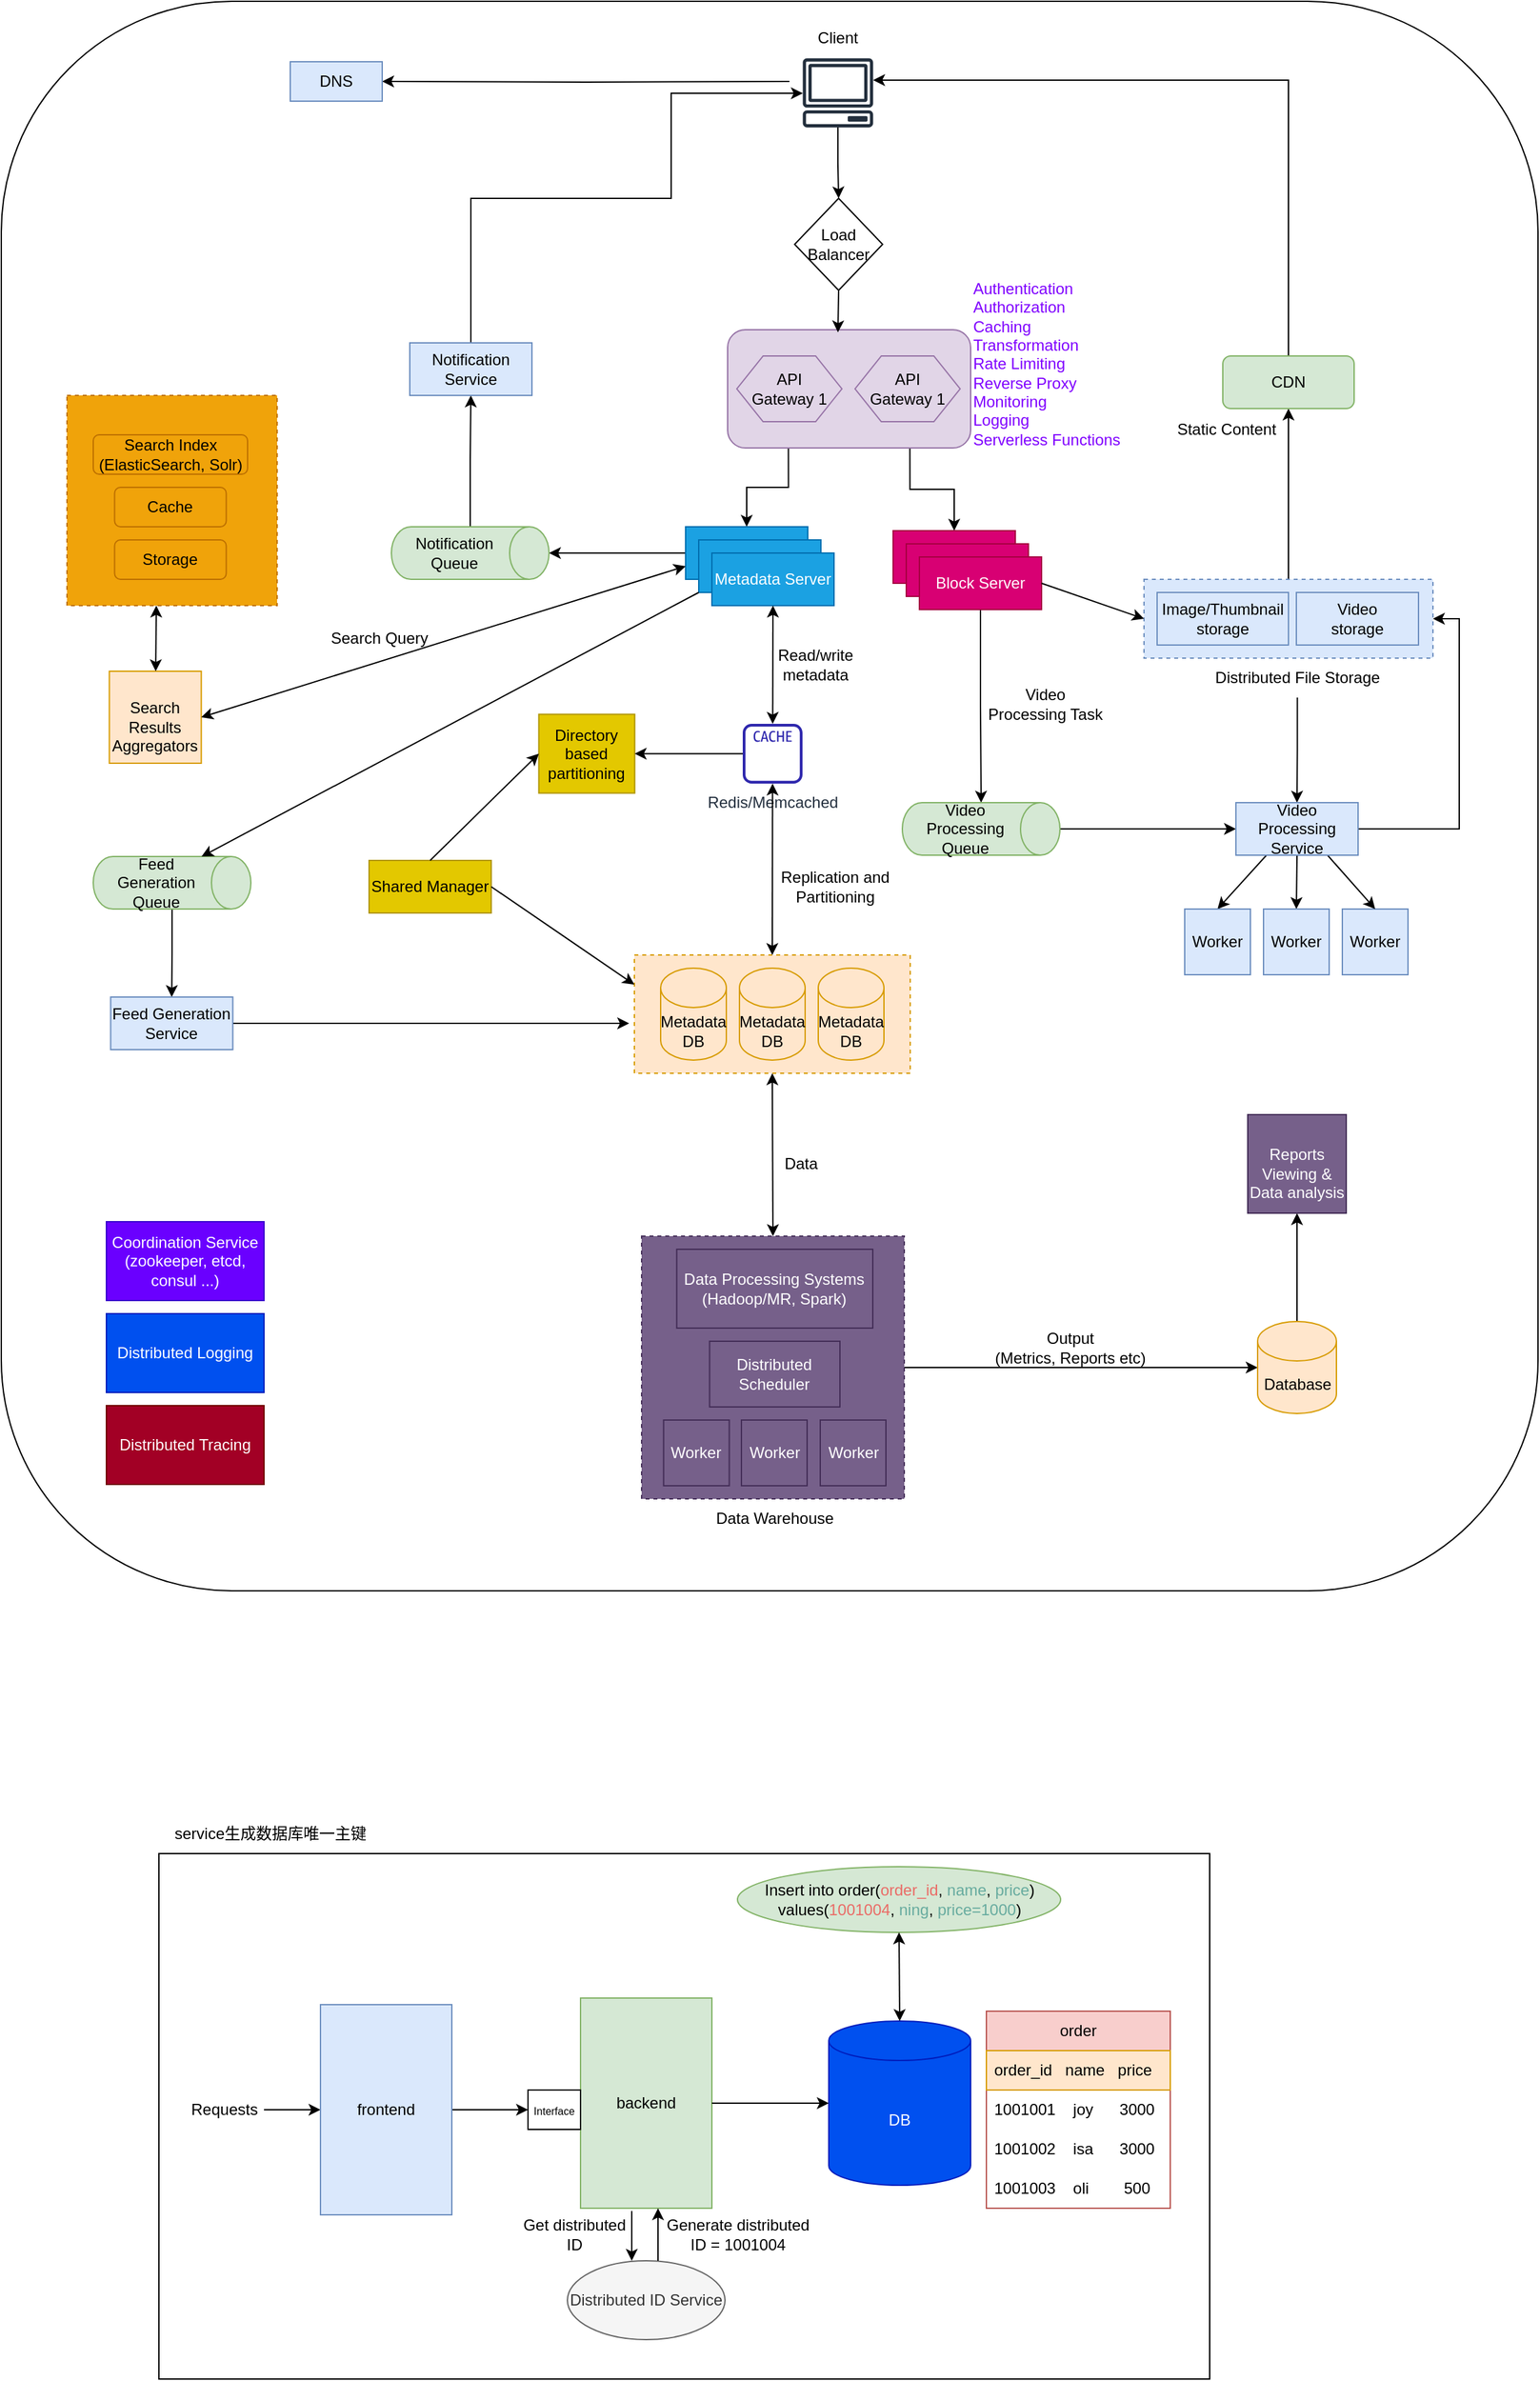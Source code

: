 <mxfile version="22.1.11" type="github">
  <diagram name="Page-1" id="9dz_OU0nqz03ez0ocMIT">
    <mxGraphModel dx="2284" dy="780" grid="1" gridSize="10" guides="1" tooltips="1" connect="1" arrows="1" fold="1" page="1" pageScale="1" pageWidth="850" pageHeight="1100" math="0" shadow="0">
      <root>
        <mxCell id="0" />
        <mxCell id="1" parent="0" />
        <mxCell id="iRlKEebmr21ZPYE23wWA-28" value="" style="rounded=0;whiteSpace=wrap;html=1;" vertex="1" parent="1">
          <mxGeometry x="-80" y="1520" width="800" height="400" as="geometry" />
        </mxCell>
        <mxCell id="YpI6oe4IFo95CnMG9ItT-106" value="" style="rounded=1;whiteSpace=wrap;html=1;" parent="1" vertex="1">
          <mxGeometry x="-200" y="110" width="1170" height="1210" as="geometry" />
        </mxCell>
        <mxCell id="YpI6oe4IFo95CnMG9ItT-58" style="edgeStyle=orthogonalEdgeStyle;rounded=0;orthogonalLoop=1;jettySize=auto;html=1;exitX=0.75;exitY=1;exitDx=0;exitDy=0;entryX=0.5;entryY=0;entryDx=0;entryDy=0;" parent="1" source="YpI6oe4IFo95CnMG9ItT-54" target="YpI6oe4IFo95CnMG9ItT-10" edge="1">
          <mxGeometry relative="1" as="geometry" />
        </mxCell>
        <mxCell id="YpI6oe4IFo95CnMG9ItT-59" style="edgeStyle=orthogonalEdgeStyle;rounded=0;orthogonalLoop=1;jettySize=auto;html=1;exitX=0.25;exitY=1;exitDx=0;exitDy=0;entryX=0.5;entryY=0;entryDx=0;entryDy=0;" parent="1" source="YpI6oe4IFo95CnMG9ItT-54" target="YpI6oe4IFo95CnMG9ItT-7" edge="1">
          <mxGeometry relative="1" as="geometry" />
        </mxCell>
        <mxCell id="YpI6oe4IFo95CnMG9ItT-54" value="" style="rounded=1;whiteSpace=wrap;html=1;fillColor=#e1d5e7;strokeColor=#9673a6;" parent="1" vertex="1">
          <mxGeometry x="353" y="360" width="185" height="90" as="geometry" />
        </mxCell>
        <mxCell id="YpI6oe4IFo95CnMG9ItT-99" style="edgeStyle=orthogonalEdgeStyle;rounded=0;orthogonalLoop=1;jettySize=auto;html=1;entryX=0;entryY=0.5;entryDx=0;entryDy=0;entryPerimeter=0;" parent="1" source="YpI6oe4IFo95CnMG9ItT-44" target="YpI6oe4IFo95CnMG9ItT-45" edge="1">
          <mxGeometry relative="1" as="geometry" />
        </mxCell>
        <mxCell id="YpI6oe4IFo95CnMG9ItT-44" value="" style="whiteSpace=wrap;html=1;aspect=fixed;strokeWidth=1;dashed=1;fillColor=#76608a;fontColor=#ffffff;strokeColor=#432D57;" parent="1" vertex="1">
          <mxGeometry x="287.5" y="1050" width="200" height="200" as="geometry" />
        </mxCell>
        <mxCell id="YpI6oe4IFo95CnMG9ItT-87" style="edgeStyle=orthogonalEdgeStyle;rounded=0;orthogonalLoop=1;jettySize=auto;html=1;entryX=0.5;entryY=1;entryDx=0;entryDy=0;" parent="1" source="YpI6oe4IFo95CnMG9ItT-33" target="YpI6oe4IFo95CnMG9ItT-30" edge="1">
          <mxGeometry relative="1" as="geometry" />
        </mxCell>
        <mxCell id="YpI6oe4IFo95CnMG9ItT-33" value="" style="rounded=0;whiteSpace=wrap;html=1;dashed=1;fillColor=#dae8fc;strokeColor=#6c8ebf;" parent="1" vertex="1">
          <mxGeometry x="670" y="550" width="220" height="60" as="geometry" />
        </mxCell>
        <mxCell id="YpI6oe4IFo95CnMG9ItT-26" value="" style="rounded=0;whiteSpace=wrap;html=1;dashed=1;fillColor=#ffe6cc;strokeColor=#d79b00;" parent="1" vertex="1">
          <mxGeometry x="282" y="836" width="210" height="90" as="geometry" />
        </mxCell>
        <mxCell id="YpI6oe4IFo95CnMG9ItT-20" value="" style="whiteSpace=wrap;html=1;aspect=fixed;strokeWidth=1;dashed=1;fillColor=#f0a30a;fontColor=#000000;strokeColor=#BD7000;" parent="1" vertex="1">
          <mxGeometry x="-150" y="410" width="160" height="160" as="geometry" />
        </mxCell>
        <mxCell id="YpI6oe4IFo95CnMG9ItT-51" style="edgeStyle=orthogonalEdgeStyle;rounded=0;orthogonalLoop=1;jettySize=auto;html=1;entryX=0.5;entryY=0;entryDx=0;entryDy=0;" parent="1" source="YpI6oe4IFo95CnMG9ItT-1" target="YpI6oe4IFo95CnMG9ItT-4" edge="1">
          <mxGeometry relative="1" as="geometry" />
        </mxCell>
        <mxCell id="YpI6oe4IFo95CnMG9ItT-64" style="edgeStyle=orthogonalEdgeStyle;rounded=0;orthogonalLoop=1;jettySize=auto;html=1;entryX=1;entryY=0.5;entryDx=0;entryDy=0;" parent="1" target="YpI6oe4IFo95CnMG9ItT-3" edge="1">
          <mxGeometry relative="1" as="geometry">
            <mxPoint x="400" y="171" as="sourcePoint" />
          </mxGeometry>
        </mxCell>
        <mxCell id="YpI6oe4IFo95CnMG9ItT-1" value="" style="sketch=0;outlineConnect=0;fontColor=#232F3E;gradientColor=none;fillColor=#232F3D;strokeColor=none;dashed=0;verticalLabelPosition=bottom;verticalAlign=top;align=center;html=1;fontSize=12;fontStyle=0;aspect=fixed;pointerEvents=1;shape=mxgraph.aws4.client;" parent="1" vertex="1">
          <mxGeometry x="410" y="153.38" width="54" height="52.62" as="geometry" />
        </mxCell>
        <mxCell id="YpI6oe4IFo95CnMG9ItT-2" value="Client" style="text;html=1;strokeColor=none;fillColor=none;align=center;verticalAlign=middle;whiteSpace=wrap;rounded=0;" parent="1" vertex="1">
          <mxGeometry x="407" y="123.38" width="60" height="30" as="geometry" />
        </mxCell>
        <mxCell id="YpI6oe4IFo95CnMG9ItT-3" value="DNS" style="rounded=0;whiteSpace=wrap;html=1;fillColor=#dae8fc;strokeColor=#6c8ebf;" parent="1" vertex="1">
          <mxGeometry x="20" y="156" width="70" height="30" as="geometry" />
        </mxCell>
        <mxCell id="YpI6oe4IFo95CnMG9ItT-55" style="edgeStyle=orthogonalEdgeStyle;rounded=0;orthogonalLoop=1;jettySize=auto;html=1;exitX=0.5;exitY=1;exitDx=0;exitDy=0;entryX=0.454;entryY=0.022;entryDx=0;entryDy=0;entryPerimeter=0;" parent="1" source="YpI6oe4IFo95CnMG9ItT-4" target="YpI6oe4IFo95CnMG9ItT-54" edge="1">
          <mxGeometry relative="1" as="geometry" />
        </mxCell>
        <mxCell id="YpI6oe4IFo95CnMG9ItT-4" value="Load Balancer" style="rhombus;whiteSpace=wrap;html=1;" parent="1" vertex="1">
          <mxGeometry x="404" y="260" width="67" height="70" as="geometry" />
        </mxCell>
        <mxCell id="YpI6oe4IFo95CnMG9ItT-5" value="API &lt;br&gt;Gateway 1" style="shape=hexagon;perimeter=hexagonPerimeter2;whiteSpace=wrap;html=1;fixedSize=1;fillColor=#e1d5e7;strokeColor=#9673a6;" parent="1" vertex="1">
          <mxGeometry x="360" y="380" width="80" height="50" as="geometry" />
        </mxCell>
        <mxCell id="YpI6oe4IFo95CnMG9ItT-6" value="API &lt;br&gt;Gateway 1" style="shape=hexagon;perimeter=hexagonPerimeter2;whiteSpace=wrap;html=1;fixedSize=1;fillColor=#e1d5e7;strokeColor=#9673a6;" parent="1" vertex="1">
          <mxGeometry x="450" y="380" width="80" height="50" as="geometry" />
        </mxCell>
        <mxCell id="YpI6oe4IFo95CnMG9ItT-60" style="edgeStyle=orthogonalEdgeStyle;rounded=0;orthogonalLoop=1;jettySize=auto;html=1;entryX=0.5;entryY=0;entryDx=0;entryDy=0;entryPerimeter=0;" parent="1" source="YpI6oe4IFo95CnMG9ItT-7" target="YpI6oe4IFo95CnMG9ItT-14" edge="1">
          <mxGeometry relative="1" as="geometry" />
        </mxCell>
        <mxCell id="YpI6oe4IFo95CnMG9ItT-7" value="" style="rounded=0;whiteSpace=wrap;html=1;fillColor=#1ba1e2;fontColor=#ffffff;strokeColor=#006EAF;" parent="1" vertex="1">
          <mxGeometry x="321" y="510" width="93" height="40" as="geometry" />
        </mxCell>
        <mxCell id="YpI6oe4IFo95CnMG9ItT-8" value="" style="rounded=0;whiteSpace=wrap;html=1;fillColor=#1ba1e2;fontColor=#ffffff;strokeColor=#006EAF;" parent="1" vertex="1">
          <mxGeometry x="331" y="520" width="93" height="40" as="geometry" />
        </mxCell>
        <mxCell id="YpI6oe4IFo95CnMG9ItT-9" value="Metadata Server" style="rounded=0;whiteSpace=wrap;html=1;fillColor=#1ba1e2;fontColor=#ffffff;strokeColor=#006EAF;" parent="1" vertex="1">
          <mxGeometry x="341" y="530" width="93" height="40" as="geometry" />
        </mxCell>
        <mxCell id="YpI6oe4IFo95CnMG9ItT-10" value="" style="rounded=0;whiteSpace=wrap;html=1;fillColor=#d80073;fontColor=#ffffff;strokeColor=#A50040;" parent="1" vertex="1">
          <mxGeometry x="479" y="513" width="93" height="40" as="geometry" />
        </mxCell>
        <mxCell id="YpI6oe4IFo95CnMG9ItT-11" value="" style="rounded=0;whiteSpace=wrap;html=1;fillColor=#d80073;fontColor=#ffffff;strokeColor=#A50040;" parent="1" vertex="1">
          <mxGeometry x="489" y="523" width="93" height="40" as="geometry" />
        </mxCell>
        <mxCell id="YpI6oe4IFo95CnMG9ItT-84" style="edgeStyle=orthogonalEdgeStyle;rounded=0;orthogonalLoop=1;jettySize=auto;html=1;exitX=0.5;exitY=1;exitDx=0;exitDy=0;" parent="1" source="YpI6oe4IFo95CnMG9ItT-12" target="YpI6oe4IFo95CnMG9ItT-34" edge="1">
          <mxGeometry relative="1" as="geometry" />
        </mxCell>
        <mxCell id="YpI6oe4IFo95CnMG9ItT-12" value="Block Server" style="rounded=0;whiteSpace=wrap;html=1;fillColor=#d80073;fontColor=#ffffff;strokeColor=#A50040;" parent="1" vertex="1">
          <mxGeometry x="499" y="533" width="93" height="40" as="geometry" />
        </mxCell>
        <mxCell id="YpI6oe4IFo95CnMG9ItT-61" style="edgeStyle=orthogonalEdgeStyle;rounded=0;orthogonalLoop=1;jettySize=auto;html=1;" parent="1" source="YpI6oe4IFo95CnMG9ItT-14" target="YpI6oe4IFo95CnMG9ItT-15" edge="1">
          <mxGeometry relative="1" as="geometry" />
        </mxCell>
        <mxCell id="YpI6oe4IFo95CnMG9ItT-14" value="Notification Queue" style="shape=cylinder3;whiteSpace=wrap;html=1;boundedLbl=1;backgroundOutline=1;size=15;direction=south;fillColor=#d5e8d4;strokeColor=#82b366;" parent="1" vertex="1">
          <mxGeometry x="97" y="510" width="120" height="40" as="geometry" />
        </mxCell>
        <mxCell id="YpI6oe4IFo95CnMG9ItT-62" style="edgeStyle=orthogonalEdgeStyle;rounded=0;orthogonalLoop=1;jettySize=auto;html=1;" parent="1" source="YpI6oe4IFo95CnMG9ItT-15" target="YpI6oe4IFo95CnMG9ItT-1" edge="1">
          <mxGeometry relative="1" as="geometry">
            <Array as="points">
              <mxPoint x="158" y="260" />
              <mxPoint x="310" y="260" />
              <mxPoint x="310" y="180" />
            </Array>
          </mxGeometry>
        </mxCell>
        <mxCell id="YpI6oe4IFo95CnMG9ItT-15" value="Notification Service" style="rounded=0;whiteSpace=wrap;html=1;fillColor=#dae8fc;strokeColor=#6c8ebf;" parent="1" vertex="1">
          <mxGeometry x="111" y="370" width="93" height="40" as="geometry" />
        </mxCell>
        <mxCell id="YpI6oe4IFo95CnMG9ItT-16" value="&lt;br&gt;Search Results Aggregators" style="whiteSpace=wrap;html=1;aspect=fixed;fillColor=#ffe6cc;strokeColor=#d79b00;" parent="1" vertex="1">
          <mxGeometry x="-117.75" y="620" width="70" height="70" as="geometry" />
        </mxCell>
        <mxCell id="YpI6oe4IFo95CnMG9ItT-17" value="Storage" style="rounded=1;whiteSpace=wrap;html=1;fillColor=#f0a30a;fontColor=#000000;strokeColor=#BD7000;" parent="1" vertex="1">
          <mxGeometry x="-113.75" y="520" width="85" height="30" as="geometry" />
        </mxCell>
        <mxCell id="YpI6oe4IFo95CnMG9ItT-18" value="Cache" style="rounded=1;whiteSpace=wrap;html=1;fillColor=#f0a30a;fontColor=#000000;strokeColor=#BD7000;" parent="1" vertex="1">
          <mxGeometry x="-113.75" y="480" width="85" height="30" as="geometry" />
        </mxCell>
        <mxCell id="YpI6oe4IFo95CnMG9ItT-19" value="Search Index&lt;br&gt;(ElasticSearch, Solr)" style="rounded=1;whiteSpace=wrap;html=1;fillColor=#f0a30a;fontColor=#000000;strokeColor=#BD7000;" parent="1" vertex="1">
          <mxGeometry x="-130" y="440" width="117.5" height="30" as="geometry" />
        </mxCell>
        <mxCell id="YpI6oe4IFo95CnMG9ItT-75" style="edgeStyle=orthogonalEdgeStyle;rounded=0;orthogonalLoop=1;jettySize=auto;html=1;exitX=1;exitY=0.5;exitDx=0;exitDy=0;exitPerimeter=0;entryX=0.5;entryY=0;entryDx=0;entryDy=0;" parent="1" source="YpI6oe4IFo95CnMG9ItT-21" target="YpI6oe4IFo95CnMG9ItT-74" edge="1">
          <mxGeometry relative="1" as="geometry" />
        </mxCell>
        <mxCell id="YpI6oe4IFo95CnMG9ItT-21" value="Feed Generation Queue" style="shape=cylinder3;whiteSpace=wrap;html=1;boundedLbl=1;backgroundOutline=1;size=15;direction=south;fillColor=#d5e8d4;strokeColor=#82b366;" parent="1" vertex="1">
          <mxGeometry x="-130" y="761" width="120" height="40" as="geometry" />
        </mxCell>
        <mxCell id="YpI6oe4IFo95CnMG9ItT-22" value="Metadata&lt;br&gt;DB" style="shape=cylinder3;whiteSpace=wrap;html=1;boundedLbl=1;backgroundOutline=1;size=15;fillColor=#ffe6cc;strokeColor=#d79b00;" parent="1" vertex="1">
          <mxGeometry x="302" y="846" width="50" height="70" as="geometry" />
        </mxCell>
        <mxCell id="YpI6oe4IFo95CnMG9ItT-23" value="Metadata&lt;br&gt;DB" style="shape=cylinder3;whiteSpace=wrap;html=1;boundedLbl=1;backgroundOutline=1;size=15;fillColor=#ffe6cc;strokeColor=#d79b00;" parent="1" vertex="1">
          <mxGeometry x="362" y="846" width="50" height="70" as="geometry" />
        </mxCell>
        <mxCell id="YpI6oe4IFo95CnMG9ItT-24" value="Metadata&lt;br&gt;DB" style="shape=cylinder3;whiteSpace=wrap;html=1;boundedLbl=1;backgroundOutline=1;size=15;fillColor=#ffe6cc;strokeColor=#d79b00;" parent="1" vertex="1">
          <mxGeometry x="422" y="846" width="50" height="70" as="geometry" />
        </mxCell>
        <mxCell id="YpI6oe4IFo95CnMG9ItT-27" value="Shared Manager" style="rounded=0;whiteSpace=wrap;html=1;fillColor=#e3c800;fontColor=#000000;strokeColor=#B09500;" parent="1" vertex="1">
          <mxGeometry x="80" y="764" width="93" height="40" as="geometry" />
        </mxCell>
        <mxCell id="YpI6oe4IFo95CnMG9ItT-28" value="Directory based partitioning" style="rounded=0;whiteSpace=wrap;html=1;fillColor=#e3c800;fontColor=#000000;strokeColor=#B09500;" parent="1" vertex="1">
          <mxGeometry x="209.25" y="652.75" width="73" height="60" as="geometry" />
        </mxCell>
        <mxCell id="YpI6oe4IFo95CnMG9ItT-80" style="edgeStyle=orthogonalEdgeStyle;rounded=0;orthogonalLoop=1;jettySize=auto;html=1;entryX=1;entryY=0.5;entryDx=0;entryDy=0;" parent="1" source="YpI6oe4IFo95CnMG9ItT-29" target="YpI6oe4IFo95CnMG9ItT-28" edge="1">
          <mxGeometry relative="1" as="geometry" />
        </mxCell>
        <mxCell id="YpI6oe4IFo95CnMG9ItT-29" value="Redis/Memcached" style="sketch=0;outlineConnect=0;fontColor=#232F3E;gradientColor=none;fillColor=#2E27AD;strokeColor=none;dashed=0;verticalLabelPosition=bottom;verticalAlign=top;align=center;html=1;fontSize=12;fontStyle=0;aspect=fixed;pointerEvents=1;shape=mxgraph.aws4.cache_node;" parent="1" vertex="1">
          <mxGeometry x="364.5" y="660" width="45.5" height="45.5" as="geometry" />
        </mxCell>
        <mxCell id="YpI6oe4IFo95CnMG9ItT-52" style="edgeStyle=orthogonalEdgeStyle;rounded=0;orthogonalLoop=1;jettySize=auto;html=1;" parent="1" source="YpI6oe4IFo95CnMG9ItT-30" target="YpI6oe4IFo95CnMG9ItT-1" edge="1">
          <mxGeometry relative="1" as="geometry">
            <Array as="points">
              <mxPoint x="780" y="170" />
            </Array>
          </mxGeometry>
        </mxCell>
        <mxCell id="YpI6oe4IFo95CnMG9ItT-30" value="CDN" style="rounded=1;whiteSpace=wrap;html=1;fillColor=#d5e8d4;strokeColor=#82b366;" parent="1" vertex="1">
          <mxGeometry x="730" y="380" width="100" height="40" as="geometry" />
        </mxCell>
        <mxCell id="YpI6oe4IFo95CnMG9ItT-31" value="Image/Thumbnail storage" style="rounded=0;whiteSpace=wrap;html=1;fillColor=#dae8fc;strokeColor=#6c8ebf;" parent="1" vertex="1">
          <mxGeometry x="680" y="560" width="100" height="40" as="geometry" />
        </mxCell>
        <mxCell id="YpI6oe4IFo95CnMG9ItT-32" value="Video&lt;br&gt;storage" style="rounded=0;whiteSpace=wrap;html=1;fillColor=#dae8fc;strokeColor=#6c8ebf;" parent="1" vertex="1">
          <mxGeometry x="786" y="560" width="93" height="40" as="geometry" />
        </mxCell>
        <mxCell id="YpI6oe4IFo95CnMG9ItT-90" style="edgeStyle=orthogonalEdgeStyle;rounded=0;orthogonalLoop=1;jettySize=auto;html=1;" parent="1" source="YpI6oe4IFo95CnMG9ItT-34" target="YpI6oe4IFo95CnMG9ItT-35" edge="1">
          <mxGeometry relative="1" as="geometry" />
        </mxCell>
        <mxCell id="YpI6oe4IFo95CnMG9ItT-34" value="Video Processing Queue" style="shape=cylinder3;whiteSpace=wrap;html=1;boundedLbl=1;backgroundOutline=1;size=15;direction=south;fillColor=#d5e8d4;strokeColor=#82b366;" parent="1" vertex="1">
          <mxGeometry x="486" y="720" width="120" height="40" as="geometry" />
        </mxCell>
        <mxCell id="YpI6oe4IFo95CnMG9ItT-95" style="edgeStyle=orthogonalEdgeStyle;rounded=0;orthogonalLoop=1;jettySize=auto;html=1;entryX=1;entryY=0.5;entryDx=0;entryDy=0;" parent="1" source="YpI6oe4IFo95CnMG9ItT-35" target="YpI6oe4IFo95CnMG9ItT-33" edge="1">
          <mxGeometry relative="1" as="geometry">
            <Array as="points">
              <mxPoint x="910" y="740" />
              <mxPoint x="910" y="580" />
            </Array>
          </mxGeometry>
        </mxCell>
        <mxCell id="YpI6oe4IFo95CnMG9ItT-35" value="Video Processing Service" style="rounded=0;whiteSpace=wrap;html=1;" parent="1" vertex="1">
          <mxGeometry x="740" y="720" width="93" height="40" as="geometry" />
        </mxCell>
        <mxCell id="YpI6oe4IFo95CnMG9ItT-36" value="Worker" style="whiteSpace=wrap;html=1;aspect=fixed;" parent="1" vertex="1">
          <mxGeometry x="701" y="801" width="50" height="50" as="geometry" />
        </mxCell>
        <mxCell id="YpI6oe4IFo95CnMG9ItT-37" value="Worker" style="whiteSpace=wrap;html=1;aspect=fixed;" parent="1" vertex="1">
          <mxGeometry x="761" y="801" width="50" height="50" as="geometry" />
        </mxCell>
        <mxCell id="YpI6oe4IFo95CnMG9ItT-38" value="Worker" style="whiteSpace=wrap;html=1;aspect=fixed;fillColor=#dae8fc;strokeColor=#6c8ebf;" parent="1" vertex="1">
          <mxGeometry x="821" y="801" width="50" height="50" as="geometry" />
        </mxCell>
        <mxCell id="YpI6oe4IFo95CnMG9ItT-39" value="Data Processing Systems&lt;br&gt;(Hadoop/MR, Spark)" style="rounded=0;whiteSpace=wrap;html=1;fillColor=#76608a;fontColor=#ffffff;strokeColor=#432D57;" parent="1" vertex="1">
          <mxGeometry x="314.25" y="1060" width="149.25" height="60" as="geometry" />
        </mxCell>
        <mxCell id="YpI6oe4IFo95CnMG9ItT-40" value="Distributed Scheduler" style="rounded=0;whiteSpace=wrap;html=1;fillColor=#76608a;fontColor=#ffffff;strokeColor=#432D57;" parent="1" vertex="1">
          <mxGeometry x="339.25" y="1130" width="99.25" height="50" as="geometry" />
        </mxCell>
        <mxCell id="YpI6oe4IFo95CnMG9ItT-41" value="Worker" style="whiteSpace=wrap;html=1;aspect=fixed;fillColor=#76608a;fontColor=#ffffff;strokeColor=#432D57;" parent="1" vertex="1">
          <mxGeometry x="304.25" y="1190" width="50" height="50" as="geometry" />
        </mxCell>
        <mxCell id="YpI6oe4IFo95CnMG9ItT-42" value="Worker" style="whiteSpace=wrap;html=1;aspect=fixed;fillColor=#76608a;fontColor=#ffffff;strokeColor=#432D57;" parent="1" vertex="1">
          <mxGeometry x="363.5" y="1190" width="50" height="50" as="geometry" />
        </mxCell>
        <mxCell id="YpI6oe4IFo95CnMG9ItT-43" value="Worker" style="whiteSpace=wrap;html=1;aspect=fixed;fillColor=#76608a;fontColor=#ffffff;strokeColor=#432D57;" parent="1" vertex="1">
          <mxGeometry x="423.5" y="1190" width="50" height="50" as="geometry" />
        </mxCell>
        <mxCell id="YpI6oe4IFo95CnMG9ItT-101" style="edgeStyle=orthogonalEdgeStyle;rounded=0;orthogonalLoop=1;jettySize=auto;html=1;entryX=0.5;entryY=1;entryDx=0;entryDy=0;" parent="1" source="YpI6oe4IFo95CnMG9ItT-45" target="YpI6oe4IFo95CnMG9ItT-46" edge="1">
          <mxGeometry relative="1" as="geometry" />
        </mxCell>
        <mxCell id="YpI6oe4IFo95CnMG9ItT-45" value="Database" style="shape=cylinder3;whiteSpace=wrap;html=1;boundedLbl=1;backgroundOutline=1;size=15;fillColor=#ffe6cc;strokeColor=#d79b00;" parent="1" vertex="1">
          <mxGeometry x="756.5" y="1115" width="60" height="70" as="geometry" />
        </mxCell>
        <mxCell id="YpI6oe4IFo95CnMG9ItT-46" value="&lt;br&gt;Reports Viewing &amp;amp; Data analysis" style="whiteSpace=wrap;html=1;aspect=fixed;fillColor=#76608a;fontColor=#ffffff;strokeColor=#432D57;" parent="1" vertex="1">
          <mxGeometry x="749" y="957.5" width="75" height="75" as="geometry" />
        </mxCell>
        <mxCell id="YpI6oe4IFo95CnMG9ItT-47" value="Coordination Service (zookeeper, etcd, consul ...)" style="rounded=0;whiteSpace=wrap;html=1;fillColor=#6a00ff;fontColor=#ffffff;strokeColor=#3700CC;" parent="1" vertex="1">
          <mxGeometry x="-120" y="1039" width="120" height="60" as="geometry" />
        </mxCell>
        <mxCell id="YpI6oe4IFo95CnMG9ItT-48" value="Distributed Logging" style="rounded=0;whiteSpace=wrap;html=1;fillColor=#0050ef;fontColor=#ffffff;strokeColor=#001DBC;" parent="1" vertex="1">
          <mxGeometry x="-120" y="1109" width="120" height="60" as="geometry" />
        </mxCell>
        <mxCell id="YpI6oe4IFo95CnMG9ItT-49" value="Distributed Tracing" style="rounded=0;whiteSpace=wrap;html=1;fillColor=#a20025;fontColor=#ffffff;strokeColor=#6F0000;" parent="1" vertex="1">
          <mxGeometry x="-120" y="1179" width="120" height="60" as="geometry" />
        </mxCell>
        <mxCell id="YpI6oe4IFo95CnMG9ItT-50" value="Data Warehouse" style="text;html=1;strokeColor=none;fillColor=none;align=center;verticalAlign=middle;whiteSpace=wrap;rounded=0;" parent="1" vertex="1">
          <mxGeometry x="323.5" y="1250" width="130" height="30" as="geometry" />
        </mxCell>
        <mxCell id="YpI6oe4IFo95CnMG9ItT-68" value="Search Query" style="text;html=1;strokeColor=none;fillColor=none;align=center;verticalAlign=middle;whiteSpace=wrap;rounded=0;" parent="1" vertex="1">
          <mxGeometry x="43" y="580" width="90" height="30" as="geometry" />
        </mxCell>
        <mxCell id="YpI6oe4IFo95CnMG9ItT-70" value="" style="endArrow=classic;startArrow=classic;html=1;rounded=0;entryX=0;entryY=0.75;entryDx=0;entryDy=0;exitX=1;exitY=0.5;exitDx=0;exitDy=0;" parent="1" source="YpI6oe4IFo95CnMG9ItT-16" target="YpI6oe4IFo95CnMG9ItT-7" edge="1">
          <mxGeometry width="50" height="50" relative="1" as="geometry">
            <mxPoint x="400" y="740" as="sourcePoint" />
            <mxPoint x="450" y="690" as="targetPoint" />
          </mxGeometry>
        </mxCell>
        <mxCell id="YpI6oe4IFo95CnMG9ItT-72" value="" style="endArrow=classic;startArrow=classic;html=1;rounded=0;entryX=0.425;entryY=1;entryDx=0;entryDy=0;entryPerimeter=0;" parent="1" source="YpI6oe4IFo95CnMG9ItT-16" target="YpI6oe4IFo95CnMG9ItT-20" edge="1">
          <mxGeometry width="50" height="50" relative="1" as="geometry">
            <mxPoint x="400" y="740" as="sourcePoint" />
            <mxPoint x="450" y="690" as="targetPoint" />
          </mxGeometry>
        </mxCell>
        <mxCell id="YpI6oe4IFo95CnMG9ItT-73" value="" style="endArrow=classic;html=1;rounded=0;entryX=0;entryY=0;entryDx=0;entryDy=37.5;entryPerimeter=0;exitX=0;exitY=1;exitDx=0;exitDy=0;" parent="1" source="YpI6oe4IFo95CnMG9ItT-8" target="YpI6oe4IFo95CnMG9ItT-21" edge="1">
          <mxGeometry width="50" height="50" relative="1" as="geometry">
            <mxPoint x="400" y="840" as="sourcePoint" />
            <mxPoint x="450" y="790" as="targetPoint" />
          </mxGeometry>
        </mxCell>
        <mxCell id="YpI6oe4IFo95CnMG9ItT-76" style="edgeStyle=orthogonalEdgeStyle;rounded=0;orthogonalLoop=1;jettySize=auto;html=1;entryX=-0.019;entryY=0.578;entryDx=0;entryDy=0;entryPerimeter=0;" parent="1" source="YpI6oe4IFo95CnMG9ItT-74" target="YpI6oe4IFo95CnMG9ItT-26" edge="1">
          <mxGeometry relative="1" as="geometry" />
        </mxCell>
        <mxCell id="YpI6oe4IFo95CnMG9ItT-74" value="Feed Generation Service" style="rounded=0;whiteSpace=wrap;html=1;fillColor=#dae8fc;strokeColor=#6c8ebf;" parent="1" vertex="1">
          <mxGeometry x="-116.75" y="868" width="93" height="40" as="geometry" />
        </mxCell>
        <mxCell id="YpI6oe4IFo95CnMG9ItT-77" value="" style="endArrow=classic;startArrow=classic;html=1;rounded=0;entryX=0.5;entryY=1;entryDx=0;entryDy=0;" parent="1" source="YpI6oe4IFo95CnMG9ItT-29" target="YpI6oe4IFo95CnMG9ItT-9" edge="1">
          <mxGeometry width="50" height="50" relative="1" as="geometry">
            <mxPoint x="400" y="850" as="sourcePoint" />
            <mxPoint x="450" y="800" as="targetPoint" />
          </mxGeometry>
        </mxCell>
        <mxCell id="YpI6oe4IFo95CnMG9ItT-78" value="" style="endArrow=classic;startArrow=classic;html=1;rounded=0;exitX=0.5;exitY=0;exitDx=0;exitDy=0;" parent="1" source="YpI6oe4IFo95CnMG9ItT-26" target="YpI6oe4IFo95CnMG9ItT-29" edge="1">
          <mxGeometry width="50" height="50" relative="1" as="geometry">
            <mxPoint x="387" y="840" as="sourcePoint" />
            <mxPoint x="450" y="800" as="targetPoint" />
          </mxGeometry>
        </mxCell>
        <mxCell id="YpI6oe4IFo95CnMG9ItT-79" value="" style="endArrow=classic;html=1;rounded=0;exitX=1;exitY=0.5;exitDx=0;exitDy=0;entryX=0;entryY=0.25;entryDx=0;entryDy=0;" parent="1" source="YpI6oe4IFo95CnMG9ItT-27" target="YpI6oe4IFo95CnMG9ItT-26" edge="1">
          <mxGeometry width="50" height="50" relative="1" as="geometry">
            <mxPoint x="400" y="850" as="sourcePoint" />
            <mxPoint x="450" y="800" as="targetPoint" />
          </mxGeometry>
        </mxCell>
        <mxCell id="YpI6oe4IFo95CnMG9ItT-81" value="" style="endArrow=classic;html=1;rounded=0;entryX=0;entryY=0.5;entryDx=0;entryDy=0;exitX=0.5;exitY=0;exitDx=0;exitDy=0;" parent="1" source="YpI6oe4IFo95CnMG9ItT-27" target="YpI6oe4IFo95CnMG9ItT-28" edge="1">
          <mxGeometry width="50" height="50" relative="1" as="geometry">
            <mxPoint x="400" y="850" as="sourcePoint" />
            <mxPoint x="450" y="800" as="targetPoint" />
          </mxGeometry>
        </mxCell>
        <mxCell id="YpI6oe4IFo95CnMG9ItT-82" value="Read/write metadata" style="text;html=1;strokeColor=none;fillColor=none;align=center;verticalAlign=middle;whiteSpace=wrap;rounded=0;" parent="1" vertex="1">
          <mxGeometry x="390" y="600" width="60" height="30" as="geometry" />
        </mxCell>
        <mxCell id="YpI6oe4IFo95CnMG9ItT-83" value="Replication and Partitioning" style="text;html=1;strokeColor=none;fillColor=none;align=center;verticalAlign=middle;whiteSpace=wrap;rounded=0;" parent="1" vertex="1">
          <mxGeometry x="390" y="769" width="90" height="30" as="geometry" />
        </mxCell>
        <mxCell id="YpI6oe4IFo95CnMG9ItT-85" value="" style="endArrow=classic;html=1;rounded=0;entryX=0;entryY=0.5;entryDx=0;entryDy=0;exitX=1;exitY=0.5;exitDx=0;exitDy=0;" parent="1" source="YpI6oe4IFo95CnMG9ItT-12" target="YpI6oe4IFo95CnMG9ItT-33" edge="1">
          <mxGeometry width="50" height="50" relative="1" as="geometry">
            <mxPoint x="400" y="530" as="sourcePoint" />
            <mxPoint x="450" y="480" as="targetPoint" />
          </mxGeometry>
        </mxCell>
        <mxCell id="YpI6oe4IFo95CnMG9ItT-94" style="edgeStyle=orthogonalEdgeStyle;rounded=0;orthogonalLoop=1;jettySize=auto;html=1;entryX=0.5;entryY=0;entryDx=0;entryDy=0;" parent="1" source="YpI6oe4IFo95CnMG9ItT-86" target="YpI6oe4IFo95CnMG9ItT-35" edge="1">
          <mxGeometry relative="1" as="geometry" />
        </mxCell>
        <mxCell id="YpI6oe4IFo95CnMG9ItT-86" value="Distributed File Storage" style="text;html=1;strokeColor=none;fillColor=none;align=center;verticalAlign=middle;whiteSpace=wrap;rounded=0;" parent="1" vertex="1">
          <mxGeometry x="720" y="610" width="133.5" height="30" as="geometry" />
        </mxCell>
        <mxCell id="YpI6oe4IFo95CnMG9ItT-88" value="Static Content" style="text;html=1;strokeColor=none;fillColor=none;align=center;verticalAlign=middle;whiteSpace=wrap;rounded=0;" parent="1" vertex="1">
          <mxGeometry x="690" y="421" width="86" height="30" as="geometry" />
        </mxCell>
        <mxCell id="YpI6oe4IFo95CnMG9ItT-89" value="Video Processing Task" style="text;html=1;strokeColor=none;fillColor=none;align=center;verticalAlign=middle;whiteSpace=wrap;rounded=0;" parent="1" vertex="1">
          <mxGeometry x="550" y="630" width="90" height="30" as="geometry" />
        </mxCell>
        <mxCell id="YpI6oe4IFo95CnMG9ItT-91" value="" style="endArrow=classic;html=1;rounded=0;entryX=0.5;entryY=0;entryDx=0;entryDy=0;exitX=0.25;exitY=1;exitDx=0;exitDy=0;" parent="1" source="YpI6oe4IFo95CnMG9ItT-35" target="YpI6oe4IFo95CnMG9ItT-36" edge="1">
          <mxGeometry width="50" height="50" relative="1" as="geometry">
            <mxPoint x="400" y="900" as="sourcePoint" />
            <mxPoint x="450" y="850" as="targetPoint" />
          </mxGeometry>
        </mxCell>
        <mxCell id="YpI6oe4IFo95CnMG9ItT-92" value="" style="endArrow=classic;html=1;rounded=0;entryX=0.5;entryY=0;entryDx=0;entryDy=0;exitX=0.5;exitY=1;exitDx=0;exitDy=0;" parent="1" source="YpI6oe4IFo95CnMG9ItT-35" target="YpI6oe4IFo95CnMG9ItT-37" edge="1">
          <mxGeometry width="50" height="50" relative="1" as="geometry">
            <mxPoint x="773" y="770" as="sourcePoint" />
            <mxPoint x="730" y="866" as="targetPoint" />
          </mxGeometry>
        </mxCell>
        <mxCell id="YpI6oe4IFo95CnMG9ItT-93" value="" style="endArrow=classic;html=1;rounded=0;entryX=0.5;entryY=0;entryDx=0;entryDy=0;exitX=0.75;exitY=1;exitDx=0;exitDy=0;" parent="1" source="YpI6oe4IFo95CnMG9ItT-35" target="YpI6oe4IFo95CnMG9ItT-38" edge="1">
          <mxGeometry width="50" height="50" relative="1" as="geometry">
            <mxPoint x="783" y="780" as="sourcePoint" />
            <mxPoint x="740" y="876" as="targetPoint" />
          </mxGeometry>
        </mxCell>
        <mxCell id="YpI6oe4IFo95CnMG9ItT-96" value="" style="endArrow=classic;startArrow=classic;html=1;rounded=0;entryX=0.5;entryY=1;entryDx=0;entryDy=0;exitX=0.5;exitY=0;exitDx=0;exitDy=0;" parent="1" source="YpI6oe4IFo95CnMG9ItT-44" target="YpI6oe4IFo95CnMG9ItT-26" edge="1">
          <mxGeometry width="50" height="50" relative="1" as="geometry">
            <mxPoint x="400" y="1000" as="sourcePoint" />
            <mxPoint x="450" y="950" as="targetPoint" />
          </mxGeometry>
        </mxCell>
        <mxCell id="YpI6oe4IFo95CnMG9ItT-97" value="Data" style="text;html=1;strokeColor=none;fillColor=none;align=center;verticalAlign=middle;whiteSpace=wrap;rounded=0;" parent="1" vertex="1">
          <mxGeometry x="378.5" y="980" width="60" height="30" as="geometry" />
        </mxCell>
        <mxCell id="YpI6oe4IFo95CnMG9ItT-100" value="Output &lt;br&gt;(Metrics, Reports etc)" style="text;html=1;strokeColor=none;fillColor=none;align=center;verticalAlign=middle;whiteSpace=wrap;rounded=0;" parent="1" vertex="1">
          <mxGeometry x="550" y="1120" width="128" height="30" as="geometry" />
        </mxCell>
        <mxCell id="YpI6oe4IFo95CnMG9ItT-102" value="&lt;font color=&quot;#7f00ff&quot;&gt;Authentication&lt;br&gt;Authorization&lt;br&gt;Caching&lt;br&gt;Transformation&lt;br&gt;Rate Limiting&lt;br&gt;Reverse Proxy&lt;br&gt;Monitoring&lt;br&gt;Logging&lt;br&gt;Serverless Functions&lt;/font&gt;" style="text;html=1;strokeColor=none;fillColor=none;align=left;verticalAlign=middle;whiteSpace=wrap;rounded=0;" parent="1" vertex="1">
          <mxGeometry x="538" y="316" width="142" height="140" as="geometry" />
        </mxCell>
        <mxCell id="YpI6oe4IFo95CnMG9ItT-103" value="Video Processing Service" style="rounded=0;whiteSpace=wrap;html=1;fillColor=#dae8fc;strokeColor=#6c8ebf;" parent="1" vertex="1">
          <mxGeometry x="740" y="720" width="93" height="40" as="geometry" />
        </mxCell>
        <mxCell id="YpI6oe4IFo95CnMG9ItT-104" value="Worker" style="whiteSpace=wrap;html=1;aspect=fixed;fillColor=#dae8fc;strokeColor=#6c8ebf;" parent="1" vertex="1">
          <mxGeometry x="701" y="801" width="50" height="50" as="geometry" />
        </mxCell>
        <mxCell id="YpI6oe4IFo95CnMG9ItT-105" value="Worker" style="whiteSpace=wrap;html=1;aspect=fixed;fillColor=#dae8fc;strokeColor=#6c8ebf;" parent="1" vertex="1">
          <mxGeometry x="761" y="801" width="50" height="50" as="geometry" />
        </mxCell>
        <mxCell id="iRlKEebmr21ZPYE23wWA-11" style="edgeStyle=orthogonalEdgeStyle;rounded=0;orthogonalLoop=1;jettySize=auto;html=1;entryX=0;entryY=0.5;entryDx=0;entryDy=0;" edge="1" parent="1" source="iRlKEebmr21ZPYE23wWA-3" target="iRlKEebmr21ZPYE23wWA-4">
          <mxGeometry relative="1" as="geometry" />
        </mxCell>
        <mxCell id="iRlKEebmr21ZPYE23wWA-3" value="Requests" style="text;html=1;strokeColor=none;fillColor=none;align=center;verticalAlign=middle;whiteSpace=wrap;rounded=0;" vertex="1" parent="1">
          <mxGeometry x="-60" y="1700" width="60" height="30" as="geometry" />
        </mxCell>
        <mxCell id="iRlKEebmr21ZPYE23wWA-12" style="edgeStyle=orthogonalEdgeStyle;rounded=0;orthogonalLoop=1;jettySize=auto;html=1;exitX=1;exitY=0.5;exitDx=0;exitDy=0;" edge="1" parent="1" source="iRlKEebmr21ZPYE23wWA-4" target="iRlKEebmr21ZPYE23wWA-6">
          <mxGeometry relative="1" as="geometry" />
        </mxCell>
        <mxCell id="iRlKEebmr21ZPYE23wWA-4" value="frontend" style="rounded=0;whiteSpace=wrap;html=1;fillColor=#dae8fc;strokeColor=#6c8ebf;" vertex="1" parent="1">
          <mxGeometry x="43" y="1635" width="100" height="160" as="geometry" />
        </mxCell>
        <mxCell id="iRlKEebmr21ZPYE23wWA-5" value="backend" style="rounded=0;whiteSpace=wrap;html=1;fillColor=#d5e8d4;strokeColor=#82b366;" vertex="1" parent="1">
          <mxGeometry x="241" y="1630" width="100" height="160" as="geometry" />
        </mxCell>
        <mxCell id="iRlKEebmr21ZPYE23wWA-6" value="&lt;font style=&quot;font-size: 8px;&quot;&gt;Interface&lt;/font&gt;" style="rounded=0;whiteSpace=wrap;html=1;" vertex="1" parent="1">
          <mxGeometry x="201" y="1700" width="40" height="30" as="geometry" />
        </mxCell>
        <mxCell id="iRlKEebmr21ZPYE23wWA-7" value="DB" style="shape=cylinder3;whiteSpace=wrap;html=1;boundedLbl=1;backgroundOutline=1;size=15;fillColor=#0050ef;fontColor=#ffffff;strokeColor=#001DBC;" vertex="1" parent="1">
          <mxGeometry x="430" y="1647.5" width="108" height="125" as="geometry" />
        </mxCell>
        <mxCell id="iRlKEebmr21ZPYE23wWA-10" value="Distributed ID Service" style="ellipse;whiteSpace=wrap;html=1;fillColor=#f5f5f5;strokeColor=#666666;fontColor=#333333;" vertex="1" parent="1">
          <mxGeometry x="231" y="1830" width="120" height="60" as="geometry" />
        </mxCell>
        <mxCell id="iRlKEebmr21ZPYE23wWA-13" style="edgeStyle=orthogonalEdgeStyle;rounded=0;orthogonalLoop=1;jettySize=auto;html=1;entryX=0;entryY=0.5;entryDx=0;entryDy=0;entryPerimeter=0;" edge="1" parent="1" source="iRlKEebmr21ZPYE23wWA-5" target="iRlKEebmr21ZPYE23wWA-7">
          <mxGeometry relative="1" as="geometry" />
        </mxCell>
        <mxCell id="iRlKEebmr21ZPYE23wWA-14" value="Insert into order(&lt;font color=&quot;#ea6b66&quot;&gt;order_id&lt;/font&gt;, &lt;font color=&quot;#67ab9f&quot;&gt;name&lt;/font&gt;, &lt;font color=&quot;#67ab9f&quot;&gt;price&lt;/font&gt;)&lt;br&gt;values(&lt;font color=&quot;#ea6b66&quot;&gt;1001004&lt;/font&gt;, &lt;font color=&quot;#67ab9f&quot;&gt;ning&lt;/font&gt;, &lt;font color=&quot;#67ab9f&quot;&gt;price=1000&lt;/font&gt;)" style="ellipse;whiteSpace=wrap;html=1;fillColor=#d5e8d4;strokeColor=#82b366;" vertex="1" parent="1">
          <mxGeometry x="360.5" y="1530" width="246" height="50" as="geometry" />
        </mxCell>
        <mxCell id="iRlKEebmr21ZPYE23wWA-15" value="order" style="swimlane;fontStyle=0;childLayout=stackLayout;horizontal=1;startSize=30;horizontalStack=0;resizeParent=1;resizeParentMax=0;resizeLast=0;collapsible=1;marginBottom=0;whiteSpace=wrap;html=1;fillColor=#f8cecc;strokeColor=#b85450;" vertex="1" parent="1">
          <mxGeometry x="550" y="1640" width="140" height="150" as="geometry">
            <mxRectangle x="572" y="1647.5" width="70" height="30" as="alternateBounds" />
          </mxGeometry>
        </mxCell>
        <mxCell id="iRlKEebmr21ZPYE23wWA-16" value="order_id&amp;nbsp; &amp;nbsp;name&amp;nbsp; &amp;nbsp;price" style="text;strokeColor=#d79b00;fillColor=#ffe6cc;align=left;verticalAlign=middle;spacingLeft=4;spacingRight=4;overflow=hidden;points=[[0,0.5],[1,0.5]];portConstraint=eastwest;rotatable=0;whiteSpace=wrap;html=1;" vertex="1" parent="iRlKEebmr21ZPYE23wWA-15">
          <mxGeometry y="30" width="140" height="30" as="geometry" />
        </mxCell>
        <mxCell id="iRlKEebmr21ZPYE23wWA-17" value="1001001&amp;nbsp; &amp;nbsp; joy&amp;nbsp; &amp;nbsp; &amp;nbsp; 3000" style="text;strokeColor=none;fillColor=none;align=left;verticalAlign=middle;spacingLeft=4;spacingRight=4;overflow=hidden;points=[[0,0.5],[1,0.5]];portConstraint=eastwest;rotatable=0;whiteSpace=wrap;html=1;" vertex="1" parent="iRlKEebmr21ZPYE23wWA-15">
          <mxGeometry y="60" width="140" height="30" as="geometry" />
        </mxCell>
        <mxCell id="iRlKEebmr21ZPYE23wWA-21" value="1001002&amp;nbsp; &amp;nbsp; isa&amp;nbsp; &amp;nbsp; &amp;nbsp; 3000" style="text;strokeColor=none;fillColor=none;align=left;verticalAlign=middle;spacingLeft=4;spacingRight=4;overflow=hidden;points=[[0,0.5],[1,0.5]];portConstraint=eastwest;rotatable=0;whiteSpace=wrap;html=1;" vertex="1" parent="iRlKEebmr21ZPYE23wWA-15">
          <mxGeometry y="90" width="140" height="30" as="geometry" />
        </mxCell>
        <mxCell id="iRlKEebmr21ZPYE23wWA-22" value="1001003&amp;nbsp; &amp;nbsp; oli&amp;nbsp; &amp;nbsp; &amp;nbsp; &amp;nbsp; 500" style="text;strokeColor=none;fillColor=none;align=left;verticalAlign=middle;spacingLeft=4;spacingRight=4;overflow=hidden;points=[[0,0.5],[1,0.5]];portConstraint=eastwest;rotatable=0;whiteSpace=wrap;html=1;" vertex="1" parent="iRlKEebmr21ZPYE23wWA-15">
          <mxGeometry y="120" width="140" height="30" as="geometry" />
        </mxCell>
        <mxCell id="iRlKEebmr21ZPYE23wWA-23" value="" style="endArrow=classic;startArrow=classic;html=1;rounded=0;entryX=0.5;entryY=1;entryDx=0;entryDy=0;exitX=0.5;exitY=0;exitDx=0;exitDy=0;exitPerimeter=0;" edge="1" parent="1" source="iRlKEebmr21ZPYE23wWA-7" target="iRlKEebmr21ZPYE23wWA-14">
          <mxGeometry width="50" height="50" relative="1" as="geometry">
            <mxPoint x="300" y="1730" as="sourcePoint" />
            <mxPoint x="350" y="1680" as="targetPoint" />
          </mxGeometry>
        </mxCell>
        <mxCell id="iRlKEebmr21ZPYE23wWA-24" value="" style="endArrow=classic;html=1;rounded=0;exitX=0.39;exitY=1.013;exitDx=0;exitDy=0;exitPerimeter=0;" edge="1" parent="1" source="iRlKEebmr21ZPYE23wWA-5">
          <mxGeometry width="50" height="50" relative="1" as="geometry">
            <mxPoint x="300" y="1730" as="sourcePoint" />
            <mxPoint x="280" y="1830" as="targetPoint" />
          </mxGeometry>
        </mxCell>
        <mxCell id="iRlKEebmr21ZPYE23wWA-25" value="" style="endArrow=classic;html=1;rounded=0;entryX=0.59;entryY=1;entryDx=0;entryDy=0;entryPerimeter=0;" edge="1" parent="1" target="iRlKEebmr21ZPYE23wWA-5">
          <mxGeometry width="50" height="50" relative="1" as="geometry">
            <mxPoint x="300" y="1830" as="sourcePoint" />
            <mxPoint x="290" y="1840" as="targetPoint" />
          </mxGeometry>
        </mxCell>
        <mxCell id="iRlKEebmr21ZPYE23wWA-26" value="Get distributed ID" style="text;html=1;strokeColor=none;fillColor=none;align=center;verticalAlign=middle;whiteSpace=wrap;rounded=0;" vertex="1" parent="1">
          <mxGeometry x="196" y="1795" width="81" height="30" as="geometry" />
        </mxCell>
        <mxCell id="iRlKEebmr21ZPYE23wWA-27" value="Generate distributed ID = 1001004" style="text;html=1;strokeColor=none;fillColor=none;align=center;verticalAlign=middle;whiteSpace=wrap;rounded=0;" vertex="1" parent="1">
          <mxGeometry x="302" y="1795" width="118" height="30" as="geometry" />
        </mxCell>
        <mxCell id="iRlKEebmr21ZPYE23wWA-29" value="service生成数据库唯一主键" style="text;html=1;strokeColor=none;fillColor=none;align=center;verticalAlign=middle;whiteSpace=wrap;rounded=0;" vertex="1" parent="1">
          <mxGeometry x="-80" y="1490" width="170" height="30" as="geometry" />
        </mxCell>
      </root>
    </mxGraphModel>
  </diagram>
</mxfile>
